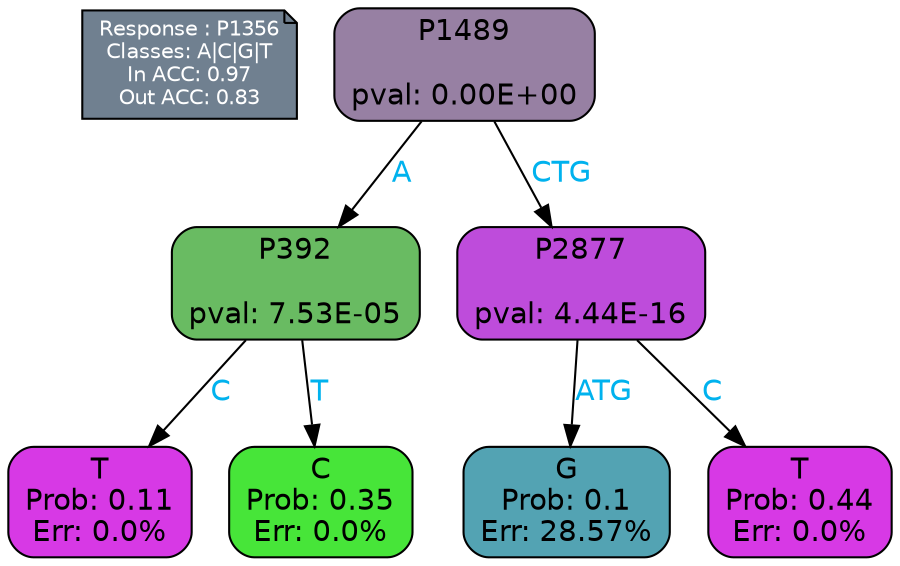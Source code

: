 digraph Tree {
node [shape=box, style="filled, rounded", color="black", fontname=helvetica] ;
graph [ranksep=equally, splines=polylines, bgcolor=transparent, dpi=600] ;
edge [fontname=helvetica] ;
LEGEND [label="Response : P1356
Classes: A|C|G|T
In ACC: 0.97
Out ACC: 0.83
",shape=note,align=left,style=filled,fillcolor="slategray",fontcolor="white",fontsize=10];1 [label="P1489

pval: 0.00E+00", fillcolor="#9780a3"] ;
2 [label="P392

pval: 7.53E-05", fillcolor="#69bb62"] ;
3 [label="T
Prob: 0.11
Err: 0.0%", fillcolor="#d739e5"] ;
4 [label="C
Prob: 0.35
Err: 0.0%", fillcolor="#47e539"] ;
5 [label="P2877

pval: 4.44E-16", fillcolor="#be4cdb"] ;
6 [label="G
Prob: 0.1
Err: 28.57%", fillcolor="#53a3b3"] ;
7 [label="T
Prob: 0.44
Err: 0.0%", fillcolor="#d739e5"] ;
1 -> 2 [label="A",fontcolor=deepskyblue2] ;
1 -> 5 [label="CTG",fontcolor=deepskyblue2] ;
2 -> 3 [label="C",fontcolor=deepskyblue2] ;
2 -> 4 [label="T",fontcolor=deepskyblue2] ;
5 -> 6 [label="ATG",fontcolor=deepskyblue2] ;
5 -> 7 [label="C",fontcolor=deepskyblue2] ;
{rank = same; 3;4;6;7;}{rank = same; LEGEND;1;}}